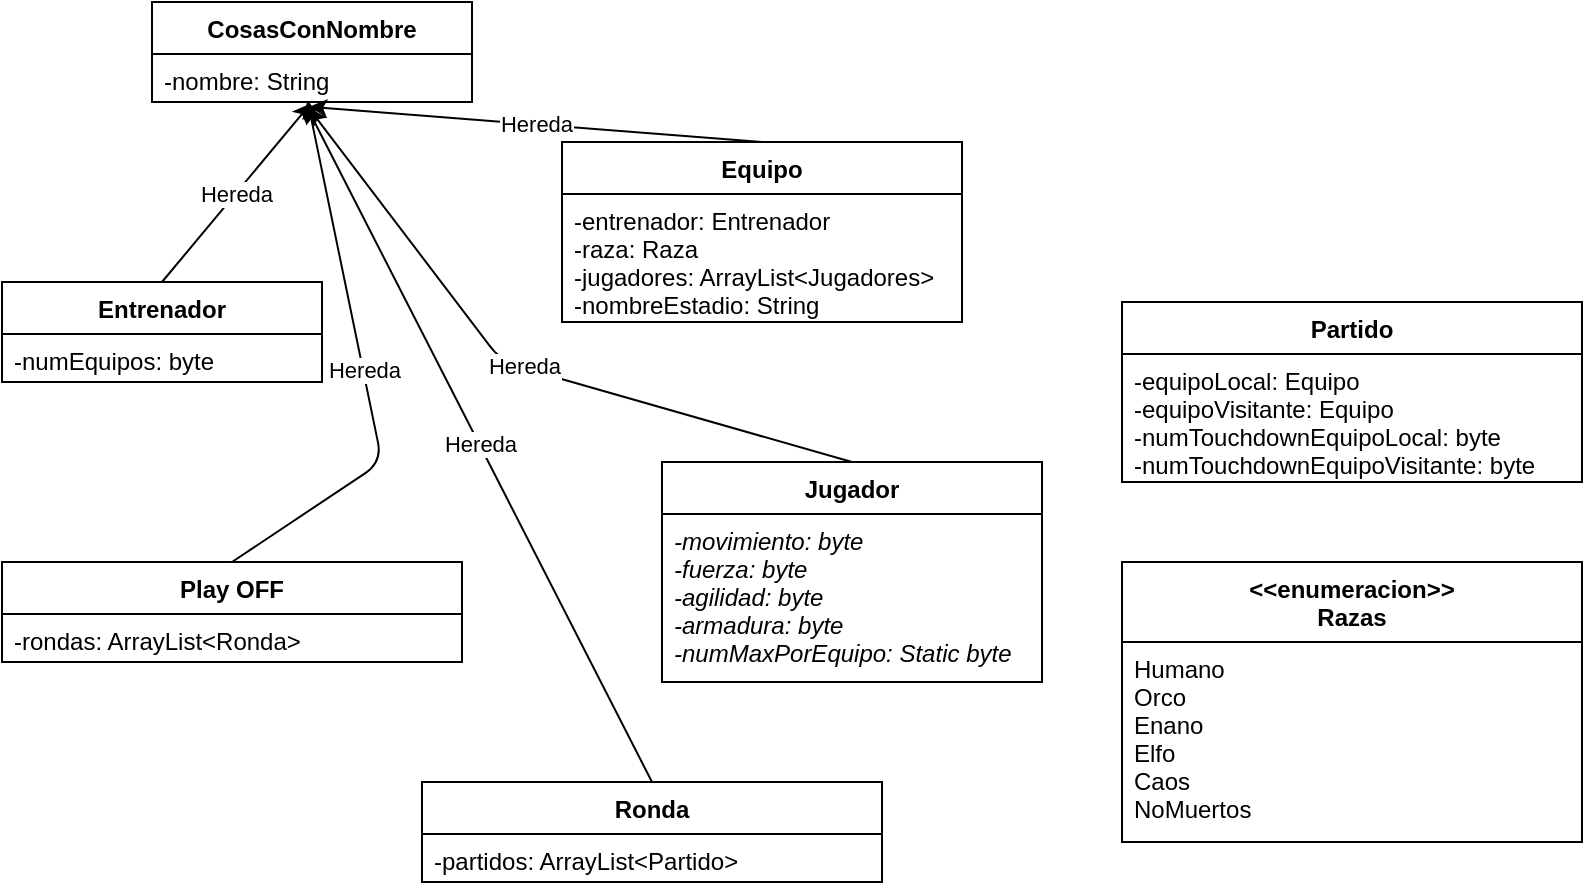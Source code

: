 <mxfile version="14.6.13" type="device"><diagram id="C5RBs43oDa-KdzZeNtuy" name="Page-1"><mxGraphModel dx="1038" dy="607" grid="1" gridSize="10" guides="1" tooltips="1" connect="1" arrows="1" fold="1" page="1" pageScale="1" pageWidth="827" pageHeight="1169" math="0" shadow="0"><root><mxCell id="WIyWlLk6GJQsqaUBKTNV-0"/><mxCell id="WIyWlLk6GJQsqaUBKTNV-1" parent="WIyWlLk6GJQsqaUBKTNV-0"/><mxCell id="zkfFHV4jXpPFQw0GAbJ--0" value="Equipo" style="swimlane;fontStyle=1;align=center;verticalAlign=top;childLayout=stackLayout;horizontal=1;startSize=26;horizontalStack=0;resizeParent=1;resizeLast=0;collapsible=1;marginBottom=0;rounded=0;shadow=0;strokeWidth=1;" parent="WIyWlLk6GJQsqaUBKTNV-1" vertex="1"><mxGeometry x="290" y="130" width="200" height="90" as="geometry"><mxRectangle x="230" y="140" width="160" height="26" as="alternateBounds"/></mxGeometry></mxCell><mxCell id="zkfFHV4jXpPFQw0GAbJ--1" value="-entrenador: Entrenador&#10;-raza: Raza&#10;-jugadores: ArrayList&lt;Jugadores&gt;&#10;-nombreEstadio: String" style="text;align=left;verticalAlign=top;spacingLeft=4;spacingRight=4;overflow=hidden;rotatable=0;points=[[0,0.5],[1,0.5]];portConstraint=eastwest;" parent="zkfFHV4jXpPFQw0GAbJ--0" vertex="1"><mxGeometry y="26" width="200" height="64" as="geometry"/></mxCell><mxCell id="Q3N2USLvI7QdKf6p1Vuk-0" value="Jugador" style="swimlane;fontStyle=1;align=center;verticalAlign=top;childLayout=stackLayout;horizontal=1;startSize=26;horizontalStack=0;resizeParent=1;resizeLast=0;collapsible=1;marginBottom=0;rounded=0;shadow=0;strokeWidth=1;" parent="WIyWlLk6GJQsqaUBKTNV-1" vertex="1"><mxGeometry x="340" y="290" width="190" height="110" as="geometry"><mxRectangle x="230" y="140" width="160" height="26" as="alternateBounds"/></mxGeometry></mxCell><mxCell id="Q3N2USLvI7QdKf6p1Vuk-1" value="-movimiento: byte&#10;-fuerza: byte&#10;-agilidad: byte&#10;-armadura: byte&#10;-numMaxPorEquipo: Static byte" style="text;align=left;verticalAlign=top;spacingLeft=4;spacingRight=4;overflow=hidden;rotatable=0;points=[[0,0.5],[1,0.5]];portConstraint=eastwest;fontStyle=2" parent="Q3N2USLvI7QdKf6p1Vuk-0" vertex="1"><mxGeometry y="26" width="190" height="84" as="geometry"/></mxCell><mxCell id="PQW2mp2P5AoWhbZAPljx-4" value="Entrenador" style="swimlane;fontStyle=1;align=center;verticalAlign=top;childLayout=stackLayout;horizontal=1;startSize=26;horizontalStack=0;resizeParent=1;resizeLast=0;collapsible=1;marginBottom=0;rounded=0;shadow=0;strokeWidth=1;" parent="WIyWlLk6GJQsqaUBKTNV-1" vertex="1"><mxGeometry x="10" y="200" width="160" height="50" as="geometry"><mxRectangle x="230" y="140" width="160" height="26" as="alternateBounds"/></mxGeometry></mxCell><mxCell id="PQW2mp2P5AoWhbZAPljx-5" value="-numEquipos: byte" style="text;align=left;verticalAlign=top;spacingLeft=4;spacingRight=4;overflow=hidden;rotatable=0;points=[[0,0.5],[1,0.5]];portConstraint=eastwest;" parent="PQW2mp2P5AoWhbZAPljx-4" vertex="1"><mxGeometry y="26" width="160" height="24" as="geometry"/></mxCell><mxCell id="PQW2mp2P5AoWhbZAPljx-9" value="Partido" style="swimlane;fontStyle=1;align=center;verticalAlign=top;childLayout=stackLayout;horizontal=1;startSize=26;horizontalStack=0;resizeParent=1;resizeLast=0;collapsible=1;marginBottom=0;rounded=0;shadow=0;strokeWidth=1;" parent="WIyWlLk6GJQsqaUBKTNV-1" vertex="1"><mxGeometry x="570" y="210" width="230" height="90" as="geometry"><mxRectangle x="230" y="140" width="160" height="26" as="alternateBounds"/></mxGeometry></mxCell><mxCell id="PQW2mp2P5AoWhbZAPljx-10" value="-equipoLocal: Equipo&#10;-equipoVisitante: Equipo&#10;-numTouchdownEquipoLocal: byte&#10;-numTouchdownEquipoVisitante: byte&#10;&#10;&#10;" style="text;align=left;verticalAlign=top;spacingLeft=4;spacingRight=4;overflow=hidden;rotatable=0;points=[[0,0.5],[1,0.5]];portConstraint=eastwest;" parent="PQW2mp2P5AoWhbZAPljx-9" vertex="1"><mxGeometry y="26" width="230" height="64" as="geometry"/></mxCell><mxCell id="PQW2mp2P5AoWhbZAPljx-11" value="Play OFF" style="swimlane;fontStyle=1;align=center;verticalAlign=top;childLayout=stackLayout;horizontal=1;startSize=26;horizontalStack=0;resizeParent=1;resizeLast=0;collapsible=1;marginBottom=0;rounded=0;shadow=0;strokeWidth=1;" parent="WIyWlLk6GJQsqaUBKTNV-1" vertex="1"><mxGeometry x="10" y="340" width="230" height="50" as="geometry"><mxRectangle x="230" y="140" width="160" height="26" as="alternateBounds"/></mxGeometry></mxCell><mxCell id="PQW2mp2P5AoWhbZAPljx-12" value="-rondas: ArrayList&lt;Ronda&gt; &#10;&#10;" style="text;align=left;verticalAlign=top;spacingLeft=4;spacingRight=4;overflow=hidden;rotatable=0;points=[[0,0.5],[1,0.5]];portConstraint=eastwest;" parent="PQW2mp2P5AoWhbZAPljx-11" vertex="1"><mxGeometry y="26" width="230" height="24" as="geometry"/></mxCell><mxCell id="_FJKw3jHoF6i7CsNIj6Q-0" value="Ronda" style="swimlane;fontStyle=1;align=center;verticalAlign=top;childLayout=stackLayout;horizontal=1;startSize=26;horizontalStack=0;resizeParent=1;resizeLast=0;collapsible=1;marginBottom=0;rounded=0;shadow=0;strokeWidth=1;" parent="WIyWlLk6GJQsqaUBKTNV-1" vertex="1"><mxGeometry x="220" y="450" width="230" height="50" as="geometry"><mxRectangle x="230" y="140" width="160" height="26" as="alternateBounds"/></mxGeometry></mxCell><mxCell id="_FJKw3jHoF6i7CsNIj6Q-1" value="-partidos: ArrayList&lt;Partido&gt; &#10;" style="text;align=left;verticalAlign=top;spacingLeft=4;spacingRight=4;overflow=hidden;rotatable=0;points=[[0,0.5],[1,0.5]];portConstraint=eastwest;" parent="_FJKw3jHoF6i7CsNIj6Q-0" vertex="1"><mxGeometry y="26" width="230" height="24" as="geometry"/></mxCell><mxCell id="_FJKw3jHoF6i7CsNIj6Q-2" value="&lt;&lt;enumeracion&gt;&gt;&#10;Razas" style="swimlane;fontStyle=1;align=center;verticalAlign=top;childLayout=stackLayout;horizontal=1;startSize=40;horizontalStack=0;resizeParent=1;resizeLast=0;collapsible=1;marginBottom=0;rounded=0;shadow=0;strokeWidth=1;" parent="WIyWlLk6GJQsqaUBKTNV-1" vertex="1"><mxGeometry x="570" y="340" width="230" height="140" as="geometry"><mxRectangle x="230" y="140" width="160" height="26" as="alternateBounds"/></mxGeometry></mxCell><mxCell id="_FJKw3jHoF6i7CsNIj6Q-3" value="Humano&#10;Orco&#10;Enano&#10;Elfo&#10;Caos&#10;NoMuertos" style="text;align=left;verticalAlign=top;spacingLeft=4;spacingRight=4;overflow=hidden;rotatable=0;points=[[0,0.5],[1,0.5]];portConstraint=eastwest;" parent="_FJKw3jHoF6i7CsNIj6Q-2" vertex="1"><mxGeometry y="40" width="230" height="100" as="geometry"/></mxCell><mxCell id="_FJKw3jHoF6i7CsNIj6Q-4" value="CosasConNombre" style="swimlane;fontStyle=1;align=center;verticalAlign=top;childLayout=stackLayout;horizontal=1;startSize=26;horizontalStack=0;resizeParent=1;resizeLast=0;collapsible=1;marginBottom=0;rounded=0;shadow=0;strokeWidth=1;" parent="WIyWlLk6GJQsqaUBKTNV-1" vertex="1"><mxGeometry x="85" y="60" width="160" height="50" as="geometry"><mxRectangle x="230" y="140" width="160" height="26" as="alternateBounds"/></mxGeometry></mxCell><mxCell id="_FJKw3jHoF6i7CsNIj6Q-5" value="-nombre: String" style="text;align=left;verticalAlign=top;spacingLeft=4;spacingRight=4;overflow=hidden;rotatable=0;points=[[0,0.5],[1,0.5]];portConstraint=eastwest;" parent="_FJKw3jHoF6i7CsNIj6Q-4" vertex="1"><mxGeometry y="26" width="160" height="24" as="geometry"/></mxCell><mxCell id="_FJKw3jHoF6i7CsNIj6Q-6" value="" style="endArrow=classic;html=1;exitX=0.5;exitY=0;exitDx=0;exitDy=0;entryX=0.496;entryY=1.033;entryDx=0;entryDy=0;entryPerimeter=0;" parent="WIyWlLk6GJQsqaUBKTNV-1" source="PQW2mp2P5AoWhbZAPljx-4" target="_FJKw3jHoF6i7CsNIj6Q-5" edge="1"><mxGeometry relative="1" as="geometry"><mxPoint x="370" y="310" as="sourcePoint"/><mxPoint x="280" y="160" as="targetPoint"/></mxGeometry></mxCell><mxCell id="_FJKw3jHoF6i7CsNIj6Q-7" value="Hereda" style="edgeLabel;resizable=0;html=1;align=center;verticalAlign=middle;" parent="_FJKw3jHoF6i7CsNIj6Q-6" connectable="0" vertex="1"><mxGeometry relative="1" as="geometry"/></mxCell><mxCell id="_FJKw3jHoF6i7CsNIj6Q-8" value="" style="endArrow=classic;html=1;exitX=0.5;exitY=0;exitDx=0;exitDy=0;entryX=0.491;entryY=1.1;entryDx=0;entryDy=0;entryPerimeter=0;" parent="WIyWlLk6GJQsqaUBKTNV-1" source="zkfFHV4jXpPFQw0GAbJ--0" target="_FJKw3jHoF6i7CsNIj6Q-5" edge="1"><mxGeometry relative="1" as="geometry"><mxPoint x="390" y="110" as="sourcePoint"/><mxPoint x="460.36" y="24.008" as="targetPoint"/></mxGeometry></mxCell><mxCell id="_FJKw3jHoF6i7CsNIj6Q-9" value="Hereda" style="edgeLabel;resizable=0;html=1;align=center;verticalAlign=middle;" parent="_FJKw3jHoF6i7CsNIj6Q-8" connectable="0" vertex="1"><mxGeometry relative="1" as="geometry"/></mxCell><mxCell id="_FJKw3jHoF6i7CsNIj6Q-10" value="" style="endArrow=classic;html=1;exitX=0.5;exitY=0;exitDx=0;exitDy=0;entryX=0.486;entryY=0.967;entryDx=0;entryDy=0;entryPerimeter=0;" parent="WIyWlLk6GJQsqaUBKTNV-1" source="PQW2mp2P5AoWhbZAPljx-11" target="_FJKw3jHoF6i7CsNIj6Q-5" edge="1"><mxGeometry relative="1" as="geometry"><mxPoint x="500" y="110" as="sourcePoint"/><mxPoint x="570.36" y="24.008" as="targetPoint"/><Array as="points"><mxPoint x="200" y="290"/></Array></mxGeometry></mxCell><mxCell id="_FJKw3jHoF6i7CsNIj6Q-11" value="Hereda" style="edgeLabel;resizable=0;html=1;align=center;verticalAlign=middle;" parent="_FJKw3jHoF6i7CsNIj6Q-10" connectable="0" vertex="1"><mxGeometry relative="1" as="geometry"/></mxCell><mxCell id="_FJKw3jHoF6i7CsNIj6Q-12" value="" style="endArrow=classic;html=1;exitX=0.5;exitY=0;exitDx=0;exitDy=0;entryX=0.491;entryY=1.133;entryDx=0;entryDy=0;entryPerimeter=0;" parent="WIyWlLk6GJQsqaUBKTNV-1" source="Q3N2USLvI7QdKf6p1Vuk-0" target="_FJKw3jHoF6i7CsNIj6Q-5" edge="1"><mxGeometry relative="1" as="geometry"><mxPoint x="530" y="110" as="sourcePoint"/><mxPoint x="600.36" y="24.008" as="targetPoint"/><Array as="points"><mxPoint x="260" y="240"/></Array></mxGeometry></mxCell><mxCell id="_FJKw3jHoF6i7CsNIj6Q-13" value="Hereda" style="edgeLabel;resizable=0;html=1;align=center;verticalAlign=middle;" parent="_FJKw3jHoF6i7CsNIj6Q-12" connectable="0" vertex="1"><mxGeometry relative="1" as="geometry"><mxPoint y="-0.92" as="offset"/></mxGeometry></mxCell><mxCell id="_FJKw3jHoF6i7CsNIj6Q-14" value="" style="endArrow=classic;html=1;exitX=0.5;exitY=0;exitDx=0;exitDy=0;entryX=0.481;entryY=1.067;entryDx=0;entryDy=0;entryPerimeter=0;" parent="WIyWlLk6GJQsqaUBKTNV-1" source="_FJKw3jHoF6i7CsNIj6Q-0" target="_FJKw3jHoF6i7CsNIj6Q-5" edge="1"><mxGeometry relative="1" as="geometry"><mxPoint x="90" y="550" as="sourcePoint"/><mxPoint x="160.36" y="464.008" as="targetPoint"/></mxGeometry></mxCell><mxCell id="_FJKw3jHoF6i7CsNIj6Q-15" value="Hereda" style="edgeLabel;resizable=0;html=1;align=center;verticalAlign=middle;" parent="_FJKw3jHoF6i7CsNIj6Q-14" connectable="0" vertex="1"><mxGeometry relative="1" as="geometry"/></mxCell></root></mxGraphModel></diagram></mxfile>